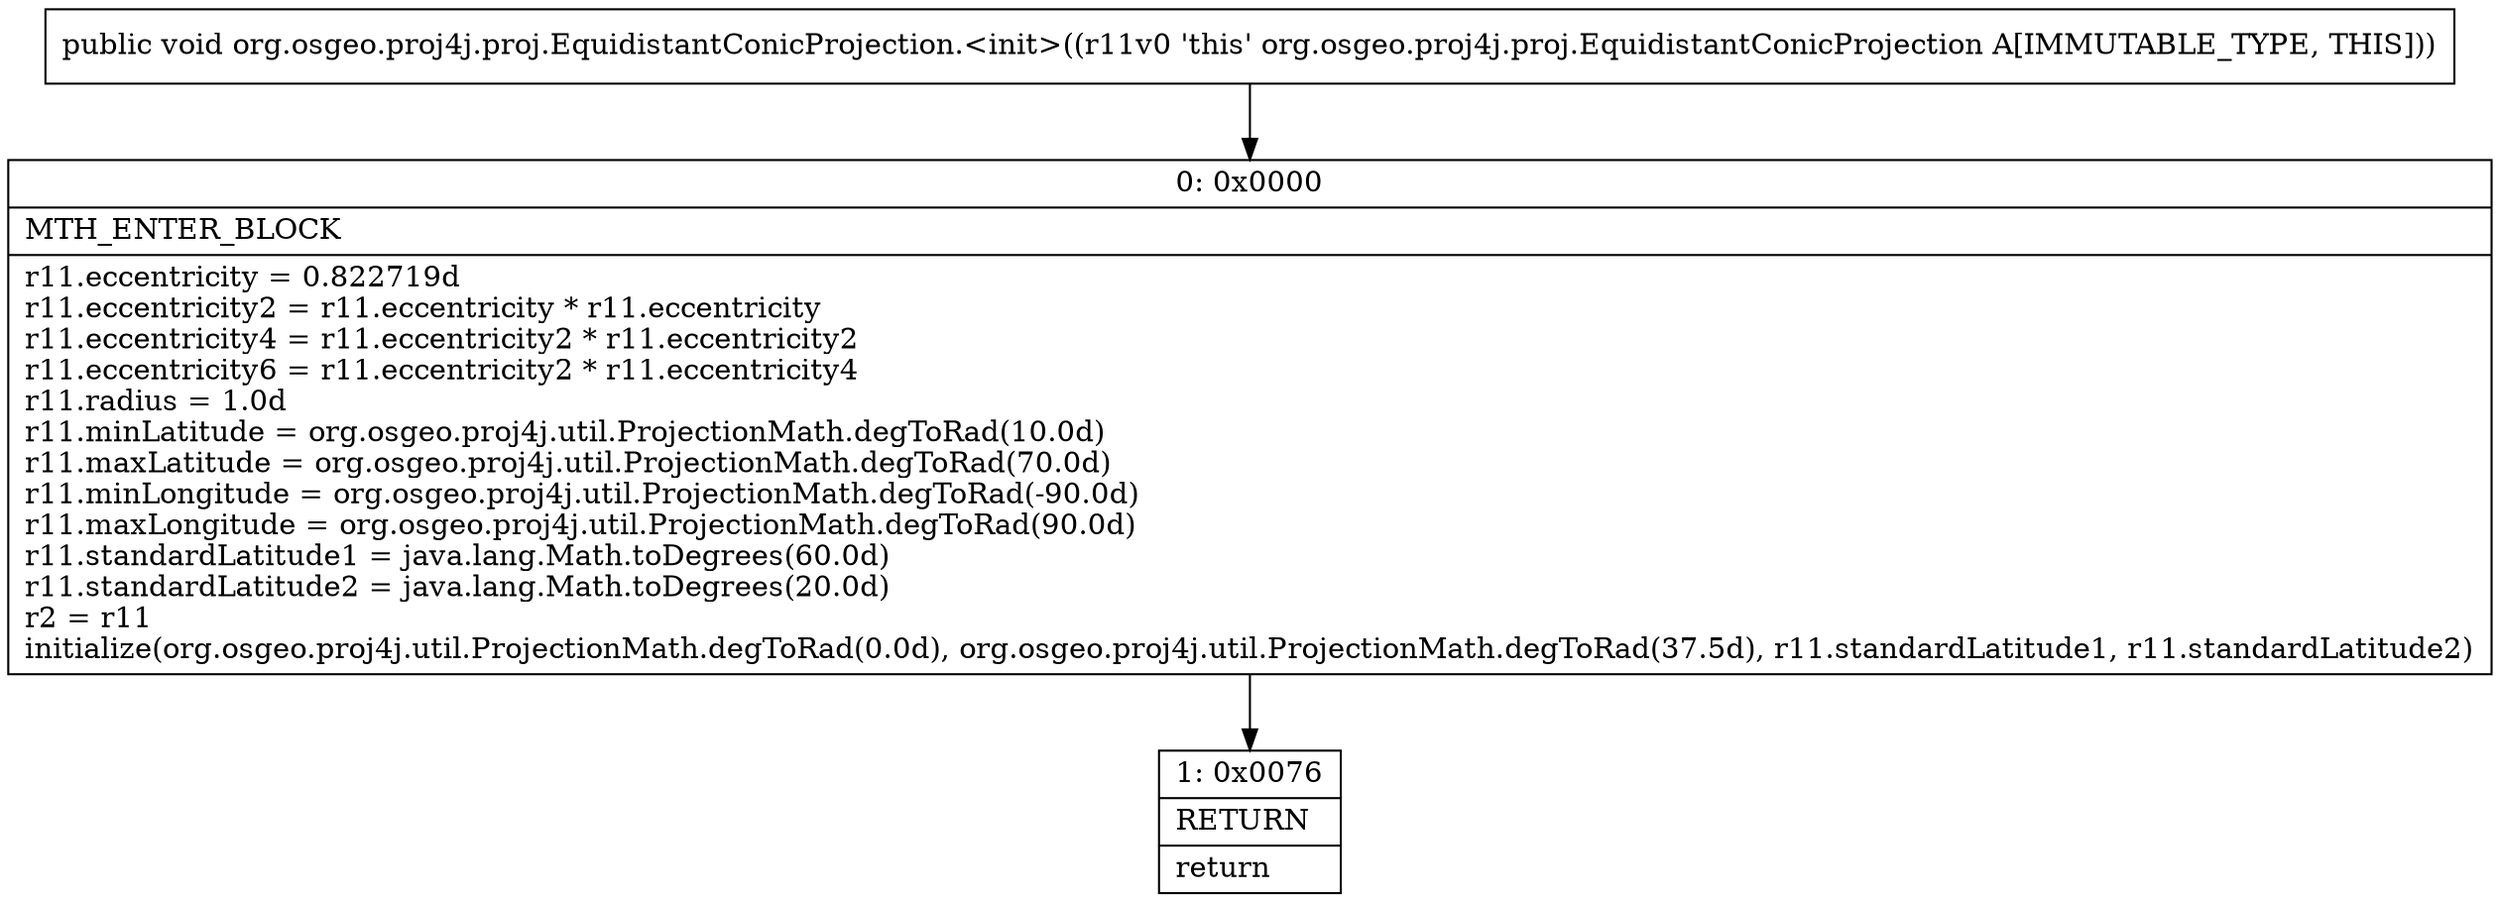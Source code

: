 digraph "CFG fororg.osgeo.proj4j.proj.EquidistantConicProjection.\<init\>()V" {
Node_0 [shape=record,label="{0\:\ 0x0000|MTH_ENTER_BLOCK\l|r11.eccentricity = 0.822719d\lr11.eccentricity2 = r11.eccentricity * r11.eccentricity\lr11.eccentricity4 = r11.eccentricity2 * r11.eccentricity2\lr11.eccentricity6 = r11.eccentricity2 * r11.eccentricity4\lr11.radius = 1.0d\lr11.minLatitude = org.osgeo.proj4j.util.ProjectionMath.degToRad(10.0d)\lr11.maxLatitude = org.osgeo.proj4j.util.ProjectionMath.degToRad(70.0d)\lr11.minLongitude = org.osgeo.proj4j.util.ProjectionMath.degToRad(\-90.0d)\lr11.maxLongitude = org.osgeo.proj4j.util.ProjectionMath.degToRad(90.0d)\lr11.standardLatitude1 = java.lang.Math.toDegrees(60.0d)\lr11.standardLatitude2 = java.lang.Math.toDegrees(20.0d)\lr2 = r11\linitialize(org.osgeo.proj4j.util.ProjectionMath.degToRad(0.0d), org.osgeo.proj4j.util.ProjectionMath.degToRad(37.5d), r11.standardLatitude1, r11.standardLatitude2)\l}"];
Node_1 [shape=record,label="{1\:\ 0x0076|RETURN\l|return\l}"];
MethodNode[shape=record,label="{public void org.osgeo.proj4j.proj.EquidistantConicProjection.\<init\>((r11v0 'this' org.osgeo.proj4j.proj.EquidistantConicProjection A[IMMUTABLE_TYPE, THIS])) }"];
MethodNode -> Node_0;
Node_0 -> Node_1;
}

